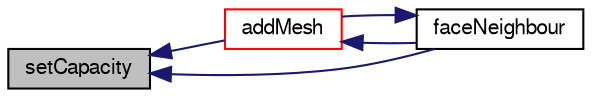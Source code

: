 digraph "setCapacity"
{
  bgcolor="transparent";
  edge [fontname="FreeSans",fontsize="10",labelfontname="FreeSans",labelfontsize="10"];
  node [fontname="FreeSans",fontsize="10",shape=record];
  rankdir="LR";
  Node1173 [label="setCapacity",height=0.2,width=0.4,color="black", fillcolor="grey75", style="filled", fontcolor="black"];
  Node1173 -> Node1174 [dir="back",color="midnightblue",fontsize="10",style="solid",fontname="FreeSans"];
  Node1174 [label="addMesh",height=0.2,width=0.4,color="red",URL="$a21678.html#a1f97630a2e6369203b99c1d1d1c3cff3",tooltip="Add all points/faces/cells of mesh. Additional offset for patch. "];
  Node1174 -> Node1176 [dir="back",color="midnightblue",fontsize="10",style="solid",fontname="FreeSans"];
  Node1176 [label="faceNeighbour",height=0.2,width=0.4,color="black",URL="$a21678.html#ac0226836c6afb225e82b34f85b7c5d2c"];
  Node1176 -> Node1174 [dir="back",color="midnightblue",fontsize="10",style="solid",fontname="FreeSans"];
  Node1173 -> Node1176 [dir="back",color="midnightblue",fontsize="10",style="solid",fontname="FreeSans"];
}
